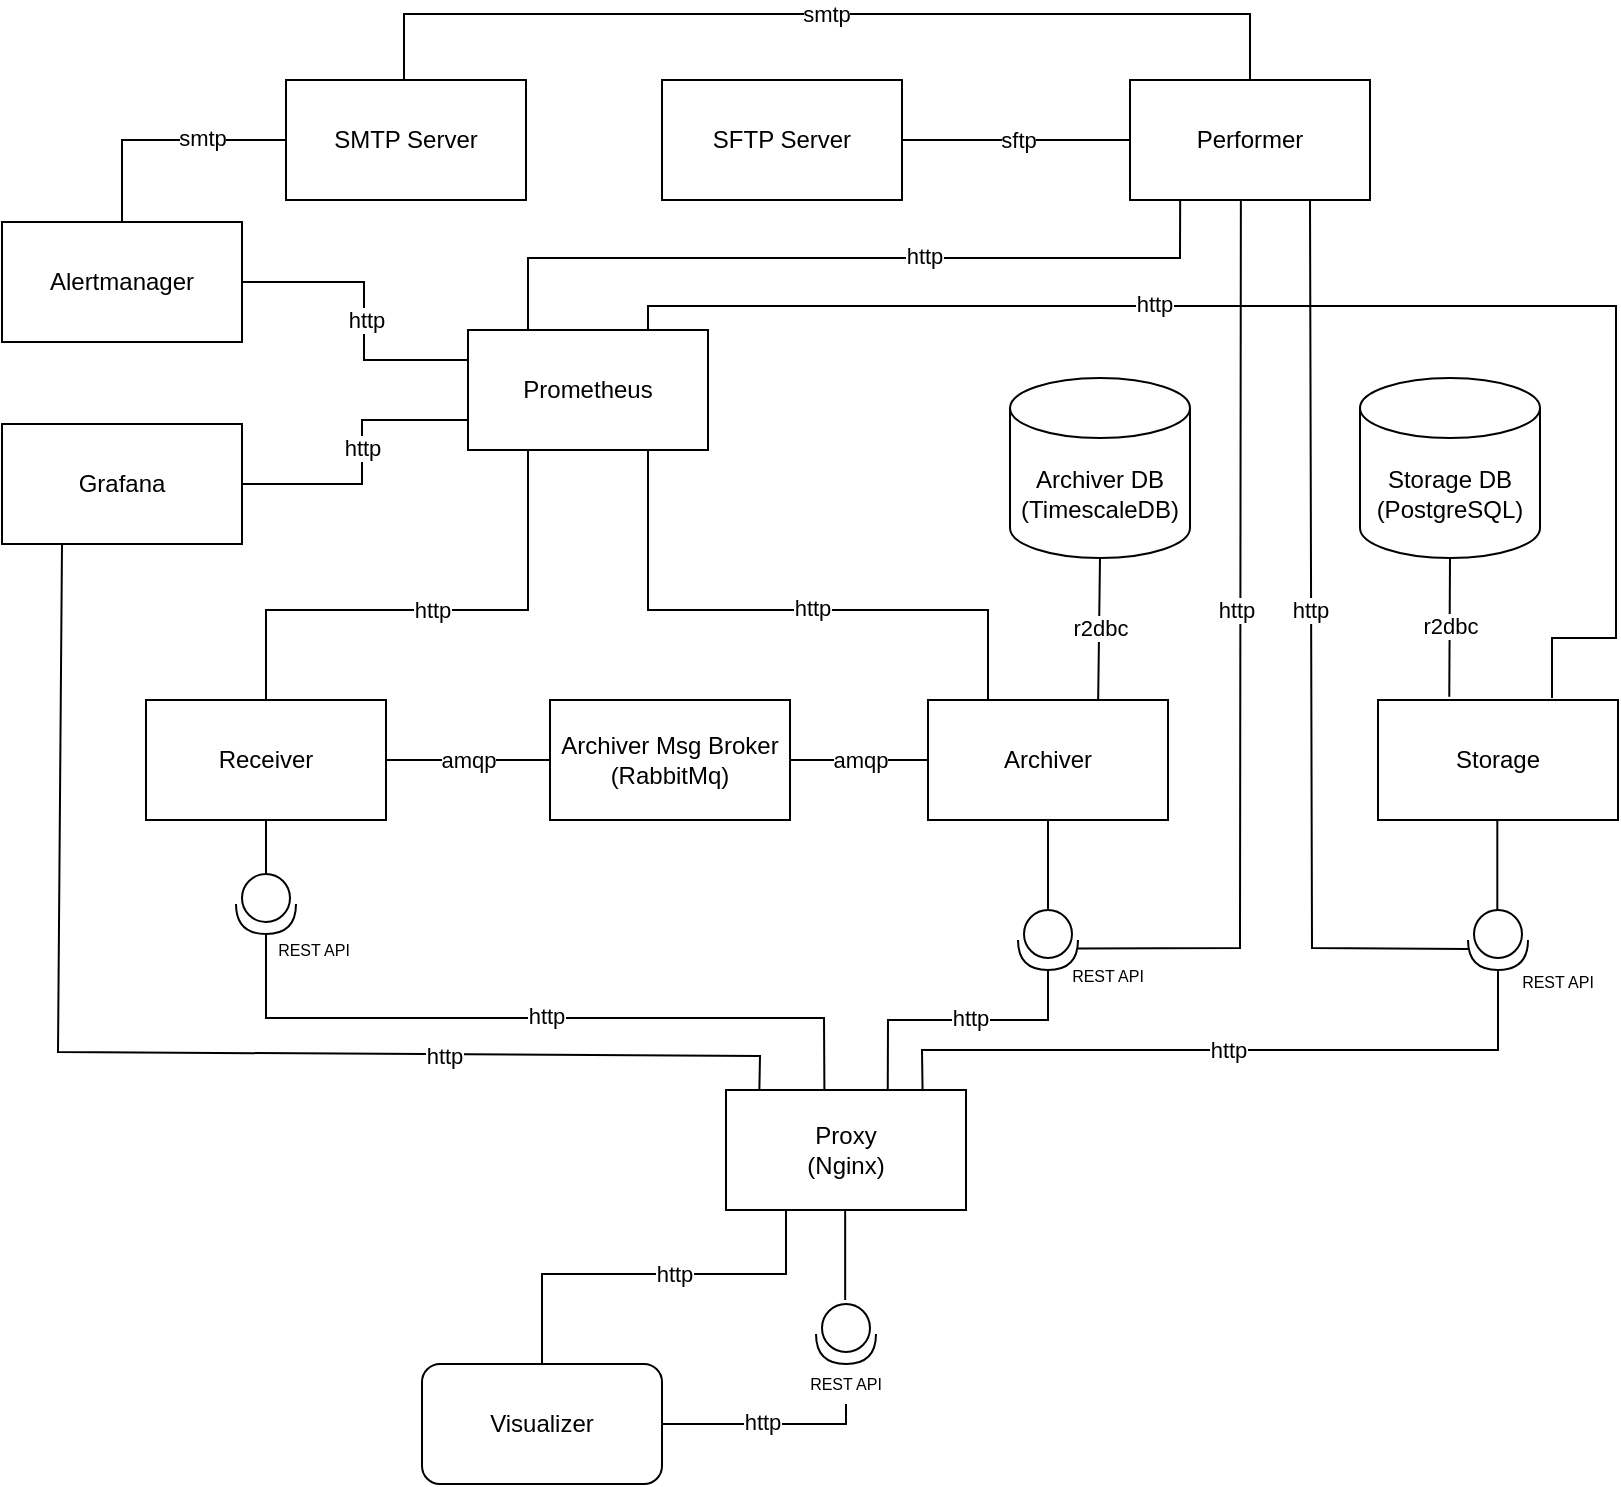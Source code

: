 <mxfile version="16.5.6" type="device"><diagram id="q4MyYRtbNlvQKskmFSps" name="Page-1"><mxGraphModel dx="246" dy="552" grid="0" gridSize="10" guides="1" tooltips="1" connect="1" arrows="1" fold="1" page="1" pageScale="1" pageWidth="827" pageHeight="1169" math="0" shadow="0"><root><mxCell id="0"/><mxCell id="1" parent="0"/><mxCell id="O1g8SDWtbVqmOm_J9jOW-1" value="Receiver&lt;br&gt;" style="rounded=0;whiteSpace=wrap;html=1;" parent="1" vertex="1"><mxGeometry x="82" y="457" width="120" height="60" as="geometry"/></mxCell><mxCell id="O1g8SDWtbVqmOm_J9jOW-2" value="Archiver" style="rounded=0;whiteSpace=wrap;html=1;" parent="1" vertex="1"><mxGeometry x="473" y="457" width="120" height="60" as="geometry"/></mxCell><mxCell id="O1g8SDWtbVqmOm_J9jOW-3" value="Prometheus" style="rounded=0;whiteSpace=wrap;html=1;" parent="1" vertex="1"><mxGeometry x="243" y="272" width="120" height="60" as="geometry"/></mxCell><mxCell id="O1g8SDWtbVqmOm_J9jOW-4" value="Grafana&lt;br&gt;" style="rounded=0;whiteSpace=wrap;html=1;" parent="1" vertex="1"><mxGeometry x="10" y="319" width="120" height="60" as="geometry"/></mxCell><mxCell id="O1g8SDWtbVqmOm_J9jOW-5" value="Archiver DB&lt;br&gt;(TimescaleDB)" style="shape=cylinder3;whiteSpace=wrap;html=1;boundedLbl=1;backgroundOutline=1;size=15;" parent="1" vertex="1"><mxGeometry x="514" y="296" width="90" height="90" as="geometry"/></mxCell><mxCell id="O1g8SDWtbVqmOm_J9jOW-6" value="Archiver Msg Broker&lt;br&gt;(RabbitMq)" style="rounded=0;whiteSpace=wrap;html=1;" parent="1" vertex="1"><mxGeometry x="284" y="457" width="120" height="60" as="geometry"/></mxCell><mxCell id="O1g8SDWtbVqmOm_J9jOW-14" value="amqp" style="endArrow=none;html=1;rounded=0;entryX=1;entryY=0.5;entryDx=0;entryDy=0;exitX=0;exitY=0.5;exitDx=0;exitDy=0;" parent="1" source="O1g8SDWtbVqmOm_J9jOW-6" target="O1g8SDWtbVqmOm_J9jOW-1" edge="1"><mxGeometry width="50" height="50" relative="1" as="geometry"><mxPoint x="253" y="462" as="sourcePoint"/><mxPoint x="303" y="412" as="targetPoint"/></mxGeometry></mxCell><mxCell id="O1g8SDWtbVqmOm_J9jOW-15" value="amqp&lt;br&gt;" style="endArrow=none;html=1;rounded=0;entryX=0;entryY=0.5;entryDx=0;entryDy=0;exitX=1;exitY=0.5;exitDx=0;exitDy=0;" parent="1" source="O1g8SDWtbVqmOm_J9jOW-6" target="O1g8SDWtbVqmOm_J9jOW-2" edge="1"><mxGeometry width="50" height="50" relative="1" as="geometry"><mxPoint x="253" y="462" as="sourcePoint"/><mxPoint x="303" y="412" as="targetPoint"/></mxGeometry></mxCell><mxCell id="O1g8SDWtbVqmOm_J9jOW-16" value="http&lt;br&gt;" style="endArrow=none;html=1;rounded=0;entryX=0.25;entryY=1;entryDx=0;entryDy=0;exitX=0.5;exitY=0;exitDx=0;exitDy=0;" parent="1" source="O1g8SDWtbVqmOm_J9jOW-1" target="O1g8SDWtbVqmOm_J9jOW-3" edge="1"><mxGeometry width="50" height="50" relative="1" as="geometry"><mxPoint x="253" y="462" as="sourcePoint"/><mxPoint x="303" y="412" as="targetPoint"/><Array as="points"><mxPoint x="142" y="412"/><mxPoint x="273" y="412"/></Array></mxGeometry></mxCell><mxCell id="O1g8SDWtbVqmOm_J9jOW-17" value="" style="endArrow=none;html=1;rounded=0;entryX=0.75;entryY=1;entryDx=0;entryDy=0;exitX=0.25;exitY=0;exitDx=0;exitDy=0;" parent="1" source="O1g8SDWtbVqmOm_J9jOW-2" target="O1g8SDWtbVqmOm_J9jOW-3" edge="1"><mxGeometry width="50" height="50" relative="1" as="geometry"><mxPoint x="503" y="452" as="sourcePoint"/><mxPoint x="303" y="412" as="targetPoint"/><Array as="points"><mxPoint x="503" y="412"/><mxPoint x="333" y="412"/></Array></mxGeometry></mxCell><mxCell id="O1g8SDWtbVqmOm_J9jOW-20" value="http" style="edgeLabel;html=1;align=center;verticalAlign=middle;resizable=0;points=[];" parent="O1g8SDWtbVqmOm_J9jOW-17" vertex="1" connectable="0"><mxGeometry x="-0.188" y="-1" relative="1" as="geometry"><mxPoint x="-13" as="offset"/></mxGeometry></mxCell><mxCell id="O1g8SDWtbVqmOm_J9jOW-18" value="http&lt;br&gt;" style="endArrow=none;html=1;rounded=0;exitX=1;exitY=0.5;exitDx=0;exitDy=0;entryX=0;entryY=0.75;entryDx=0;entryDy=0;" parent="1" source="O1g8SDWtbVqmOm_J9jOW-4" target="O1g8SDWtbVqmOm_J9jOW-3" edge="1"><mxGeometry x="0.076" width="50" height="50" relative="1" as="geometry"><mxPoint x="144" y="347" as="sourcePoint"/><mxPoint x="242" y="347" as="targetPoint"/><Array as="points"><mxPoint x="190" y="349"/><mxPoint x="190" y="317"/></Array><mxPoint as="offset"/></mxGeometry></mxCell><mxCell id="O1g8SDWtbVqmOm_J9jOW-19" value="r2dbc" style="endArrow=none;html=1;rounded=0;entryX=0.709;entryY=0.006;entryDx=0;entryDy=0;exitX=0.5;exitY=1;exitDx=0;exitDy=0;exitPerimeter=0;entryPerimeter=0;" parent="1" source="O1g8SDWtbVqmOm_J9jOW-5" target="O1g8SDWtbVqmOm_J9jOW-2" edge="1"><mxGeometry width="50" height="50" relative="1" as="geometry"><mxPoint x="558" y="382" as="sourcePoint"/><mxPoint x="343" y="412" as="targetPoint"/></mxGeometry></mxCell><mxCell id="O1g8SDWtbVqmOm_J9jOW-29" value="" style="shape=providedRequiredInterface;html=1;verticalLabelPosition=bottom;sketch=0;rotation=90;" parent="1" vertex="1"><mxGeometry x="127" y="544" width="30" height="30" as="geometry"/></mxCell><mxCell id="O1g8SDWtbVqmOm_J9jOW-30" value="" style="endArrow=none;html=1;rounded=0;entryX=0.5;entryY=1;entryDx=0;entryDy=0;exitX=0;exitY=0.5;exitDx=0;exitDy=0;exitPerimeter=0;" parent="1" source="O1g8SDWtbVqmOm_J9jOW-29" target="O1g8SDWtbVqmOm_J9jOW-1" edge="1"><mxGeometry width="50" height="50" relative="1" as="geometry"><mxPoint x="273" y="552" as="sourcePoint"/><mxPoint x="323" y="502" as="targetPoint"/></mxGeometry></mxCell><mxCell id="O1g8SDWtbVqmOm_J9jOW-32" value="" style="shape=providedRequiredInterface;html=1;verticalLabelPosition=bottom;sketch=0;rotation=90;" parent="1" vertex="1"><mxGeometry x="518" y="562" width="30" height="30" as="geometry"/></mxCell><mxCell id="O1g8SDWtbVqmOm_J9jOW-33" value="" style="endArrow=none;html=1;rounded=0;entryX=0.5;entryY=1;entryDx=0;entryDy=0;exitX=0;exitY=0.5;exitDx=0;exitDy=0;exitPerimeter=0;" parent="1" source="O1g8SDWtbVqmOm_J9jOW-32" target="O1g8SDWtbVqmOm_J9jOW-2" edge="1"><mxGeometry width="50" height="50" relative="1" as="geometry"><mxPoint x="273" y="542" as="sourcePoint"/><mxPoint x="323" y="492" as="targetPoint"/></mxGeometry></mxCell><mxCell id="O1g8SDWtbVqmOm_J9jOW-34" value="&lt;font style=&quot;font-size: 8px&quot;&gt;REST API&lt;/font&gt;" style="text;html=1;strokeColor=none;fillColor=none;align=center;verticalAlign=middle;whiteSpace=wrap;rounded=0;fontSize=9;" parent="1" vertex="1"><mxGeometry x="136" y="572" width="60" height="20" as="geometry"/></mxCell><mxCell id="O1g8SDWtbVqmOm_J9jOW-36" value="&lt;font style=&quot;font-size: 8px&quot;&gt;REST API&lt;/font&gt;" style="text;html=1;strokeColor=none;fillColor=none;align=center;verticalAlign=middle;whiteSpace=wrap;rounded=0;fontSize=9;" parent="1" vertex="1"><mxGeometry x="533" y="585" width="60" height="20" as="geometry"/></mxCell><mxCell id="78w0b9dnpDI5HIOCVDTg-1" value="Storage&lt;br&gt;" style="rounded=0;whiteSpace=wrap;html=1;" parent="1" vertex="1"><mxGeometry x="698" y="457" width="120" height="60" as="geometry"/></mxCell><mxCell id="78w0b9dnpDI5HIOCVDTg-2" value="" style="shape=providedRequiredInterface;html=1;verticalLabelPosition=bottom;sketch=0;rotation=90;" parent="1" vertex="1"><mxGeometry x="743" y="562" width="30" height="30" as="geometry"/></mxCell><mxCell id="78w0b9dnpDI5HIOCVDTg-3" value="&lt;font style=&quot;font-size: 8px&quot;&gt;REST API&lt;/font&gt;" style="text;html=1;strokeColor=none;fillColor=none;align=center;verticalAlign=middle;whiteSpace=wrap;rounded=0;fontSize=9;" parent="1" vertex="1"><mxGeometry x="758" y="588" width="60" height="20" as="geometry"/></mxCell><mxCell id="78w0b9dnpDI5HIOCVDTg-4" value="" style="endArrow=none;html=1;rounded=0;entryX=0.5;entryY=1;entryDx=0;entryDy=0;exitX=0;exitY=0.5;exitDx=0;exitDy=0;exitPerimeter=0;" parent="1" edge="1"><mxGeometry width="50" height="50" relative="1" as="geometry"><mxPoint x="757.66" y="562" as="sourcePoint"/><mxPoint x="757.66" y="517" as="targetPoint"/></mxGeometry></mxCell><mxCell id="78w0b9dnpDI5HIOCVDTg-5" value="Storage DB&lt;br&gt;(PostgreSQL)" style="shape=cylinder3;whiteSpace=wrap;html=1;boundedLbl=1;backgroundOutline=1;size=15;" parent="1" vertex="1"><mxGeometry x="689" y="296" width="90" height="90" as="geometry"/></mxCell><mxCell id="78w0b9dnpDI5HIOCVDTg-6" value="r2dbc" style="endArrow=none;html=1;rounded=0;entryX=0.297;entryY=-0.028;entryDx=0;entryDy=0;exitX=0.5;exitY=1;exitDx=0;exitDy=0;exitPerimeter=0;entryPerimeter=0;" parent="1" source="78w0b9dnpDI5HIOCVDTg-5" target="78w0b9dnpDI5HIOCVDTg-1" edge="1"><mxGeometry width="50" height="50" relative="1" as="geometry"><mxPoint x="757.66" y="381.64" as="sourcePoint"/><mxPoint x="757.74" y="457.0" as="targetPoint"/></mxGeometry></mxCell><mxCell id="78w0b9dnpDI5HIOCVDTg-7" value="" style="endArrow=none;html=1;rounded=0;entryX=0.75;entryY=0;entryDx=0;entryDy=0;" parent="1" target="O1g8SDWtbVqmOm_J9jOW-3" edge="1"><mxGeometry width="50" height="50" relative="1" as="geometry"><mxPoint x="785" y="456" as="sourcePoint"/><mxPoint x="423" y="336" as="targetPoint"/><Array as="points"><mxPoint x="785" y="426"/><mxPoint x="817" y="426"/><mxPoint x="817" y="330"/><mxPoint x="817" y="260"/><mxPoint x="333" y="260"/></Array></mxGeometry></mxCell><mxCell id="78w0b9dnpDI5HIOCVDTg-8" value="http" style="edgeLabel;html=1;align=center;verticalAlign=middle;resizable=0;points=[];" parent="78w0b9dnpDI5HIOCVDTg-7" vertex="1" connectable="0"><mxGeometry x="-0.188" y="-1" relative="1" as="geometry"><mxPoint x="-165" as="offset"/></mxGeometry></mxCell><mxCell id="78w0b9dnpDI5HIOCVDTg-9" value="Proxy&lt;br&gt;(Nginx)" style="rounded=0;whiteSpace=wrap;html=1;" parent="1" vertex="1"><mxGeometry x="372" y="652" width="120" height="60" as="geometry"/></mxCell><mxCell id="78w0b9dnpDI5HIOCVDTg-13" value="" style="shape=providedRequiredInterface;html=1;verticalLabelPosition=bottom;sketch=0;rotation=90;" parent="1" vertex="1"><mxGeometry x="417" y="759" width="30" height="30" as="geometry"/></mxCell><mxCell id="78w0b9dnpDI5HIOCVDTg-14" value="&lt;font style=&quot;font-size: 8px&quot;&gt;REST API&lt;/font&gt;" style="text;html=1;strokeColor=none;fillColor=none;align=center;verticalAlign=middle;whiteSpace=wrap;rounded=0;fontSize=9;" parent="1" vertex="1"><mxGeometry x="402" y="789" width="60" height="20" as="geometry"/></mxCell><mxCell id="78w0b9dnpDI5HIOCVDTg-16" value="" style="endArrow=none;html=1;rounded=0;entryX=0.5;entryY=1;entryDx=0;entryDy=0;exitX=0;exitY=0.5;exitDx=0;exitDy=0;exitPerimeter=0;" parent="1" edge="1"><mxGeometry width="50" height="50" relative="1" as="geometry"><mxPoint x="431.58" y="757" as="sourcePoint"/><mxPoint x="431.58" y="712" as="targetPoint"/></mxGeometry></mxCell><mxCell id="78w0b9dnpDI5HIOCVDTg-17" value="" style="endArrow=none;html=1;rounded=0;entryX=0.25;entryY=1;entryDx=0;entryDy=0;exitX=0.139;exitY=0;exitDx=0;exitDy=0;exitPerimeter=0;" parent="1" source="78w0b9dnpDI5HIOCVDTg-9" target="O1g8SDWtbVqmOm_J9jOW-4" edge="1"><mxGeometry width="50" height="50" relative="1" as="geometry"><mxPoint x="374" y="635" as="sourcePoint"/><mxPoint x="61" y="384" as="targetPoint"/><Array as="points"><mxPoint x="389" y="635"/><mxPoint x="38" y="633"/></Array></mxGeometry></mxCell><mxCell id="78w0b9dnpDI5HIOCVDTg-19" value="" style="endArrow=none;html=1;rounded=0;exitX=0.674;exitY=0;exitDx=0;exitDy=0;exitPerimeter=0;" parent="1" source="78w0b9dnpDI5HIOCVDTg-9" edge="1"><mxGeometry width="50" height="50" relative="1" as="geometry"><mxPoint x="423" y="591" as="sourcePoint"/><mxPoint x="533" y="592" as="targetPoint"/><Array as="points"><mxPoint x="453" y="617"/><mxPoint x="533" y="617"/></Array></mxGeometry></mxCell><mxCell id="78w0b9dnpDI5HIOCVDTg-20" value="" style="endArrow=none;html=1;rounded=0;exitX=1;exitY=0.5;exitDx=0;exitDy=0;exitPerimeter=0;entryX=0.41;entryY=0;entryDx=0;entryDy=0;entryPerimeter=0;" parent="1" source="O1g8SDWtbVqmOm_J9jOW-29" target="78w0b9dnpDI5HIOCVDTg-9" edge="1"><mxGeometry width="50" height="50" relative="1" as="geometry"><mxPoint x="423" y="591" as="sourcePoint"/><mxPoint x="473" y="541" as="targetPoint"/><Array as="points"><mxPoint x="142" y="616"/><mxPoint x="421" y="616"/></Array></mxGeometry></mxCell><mxCell id="78w0b9dnpDI5HIOCVDTg-21" value="" style="endArrow=none;html=1;rounded=0;exitX=0.819;exitY=0;exitDx=0;exitDy=0;exitPerimeter=0;entryX=1;entryY=0.5;entryDx=0;entryDy=0;entryPerimeter=0;" parent="1" source="78w0b9dnpDI5HIOCVDTg-9" target="78w0b9dnpDI5HIOCVDTg-2" edge="1"><mxGeometry width="50" height="50" relative="1" as="geometry"><mxPoint x="423" y="591" as="sourcePoint"/><mxPoint x="758" y="615" as="targetPoint"/><Array as="points"><mxPoint x="470" y="632"/><mxPoint x="758" y="632"/></Array></mxGeometry></mxCell><mxCell id="78w0b9dnpDI5HIOCVDTg-22" value="http" style="edgeLabel;html=1;align=center;verticalAlign=middle;resizable=0;points=[];" parent="1" vertex="1" connectable="0"><mxGeometry x="231.0" y="635" as="geometry"/></mxCell><mxCell id="78w0b9dnpDI5HIOCVDTg-24" value="http" style="edgeLabel;html=1;align=center;verticalAlign=middle;resizable=0;points=[];" parent="1" vertex="1" connectable="0"><mxGeometry x="234.0" y="638" as="geometry"><mxPoint x="48" y="-23" as="offset"/></mxGeometry></mxCell><mxCell id="78w0b9dnpDI5HIOCVDTg-25" value="http" style="edgeLabel;html=1;align=center;verticalAlign=middle;resizable=0;points=[];" parent="1" vertex="1" connectable="0"><mxGeometry x="623.0" y="632" as="geometry"/></mxCell><mxCell id="78w0b9dnpDI5HIOCVDTg-26" value="http" style="edgeLabel;html=1;align=center;verticalAlign=middle;resizable=0;points=[];" parent="1" vertex="1" connectable="0"><mxGeometry x="494.0" y="616" as="geometry"/></mxCell><mxCell id="Tt6cg2ZCRKMuCQeW831b-1" value="Performer" style="rounded=0;whiteSpace=wrap;html=1;" parent="1" vertex="1"><mxGeometry x="574" y="147" width="120" height="60" as="geometry"/></mxCell><mxCell id="Tt6cg2ZCRKMuCQeW831b-2" value="SFTP Server" style="rounded=0;whiteSpace=wrap;html=1;" parent="1" vertex="1"><mxGeometry x="340" y="147" width="120" height="60" as="geometry"/></mxCell><mxCell id="Tt6cg2ZCRKMuCQeW831b-3" value="" style="endArrow=none;html=1;rounded=0;exitX=0.64;exitY=0;exitDx=0;exitDy=0;exitPerimeter=0;entryX=0.462;entryY=0.994;entryDx=0;entryDy=0;entryPerimeter=0;" parent="1" source="O1g8SDWtbVqmOm_J9jOW-32" target="Tt6cg2ZCRKMuCQeW831b-1" edge="1"><mxGeometry width="50" height="50" relative="1" as="geometry"><mxPoint x="609" y="474" as="sourcePoint"/><mxPoint x="629" y="208" as="targetPoint"/><Array as="points"><mxPoint x="629" y="581"/><mxPoint x="629" y="575"/></Array></mxGeometry></mxCell><mxCell id="Tt6cg2ZCRKMuCQeW831b-4" value="" style="endArrow=none;html=1;rounded=0;exitX=0.648;exitY=0.996;exitDx=0;exitDy=0;exitPerimeter=0;entryX=0.75;entryY=1;entryDx=0;entryDy=0;" parent="1" source="78w0b9dnpDI5HIOCVDTg-2" target="Tt6cg2ZCRKMuCQeW831b-1" edge="1"><mxGeometry width="50" height="50" relative="1" as="geometry"><mxPoint x="740" y="575" as="sourcePoint"/><mxPoint x="665" y="218" as="targetPoint"/><Array as="points"><mxPoint x="665" y="581"/></Array></mxGeometry></mxCell><mxCell id="Tt6cg2ZCRKMuCQeW831b-5" value="http" style="edgeLabel;html=1;align=center;verticalAlign=middle;resizable=0;points=[];" parent="1" vertex="1" connectable="0"><mxGeometry x="627.0" y="412.0" as="geometry"/></mxCell><mxCell id="Tt6cg2ZCRKMuCQeW831b-6" value="http" style="edgeLabel;html=1;align=center;verticalAlign=middle;resizable=0;points=[];" parent="1" vertex="1" connectable="0"><mxGeometry x="664.0" y="412.0" as="geometry"/></mxCell><mxCell id="Tt6cg2ZCRKMuCQeW831b-7" value="" style="endArrow=none;html=1;rounded=0;exitX=0.25;exitY=0;exitDx=0;exitDy=0;entryX=0.209;entryY=0.996;entryDx=0;entryDy=0;entryPerimeter=0;" parent="1" source="O1g8SDWtbVqmOm_J9jOW-3" target="Tt6cg2ZCRKMuCQeW831b-1" edge="1"><mxGeometry width="50" height="50" relative="1" as="geometry"><mxPoint x="425" y="389" as="sourcePoint"/><mxPoint x="599" y="208" as="targetPoint"/><Array as="points"><mxPoint x="273" y="236"/><mxPoint x="518" y="236"/><mxPoint x="599" y="236"/></Array></mxGeometry></mxCell><mxCell id="Tt6cg2ZCRKMuCQeW831b-8" value="" style="endArrow=none;html=1;rounded=0;exitX=1;exitY=0.5;exitDx=0;exitDy=0;entryX=0;entryY=0.5;entryDx=0;entryDy=0;" parent="1" source="Tt6cg2ZCRKMuCQeW831b-2" target="Tt6cg2ZCRKMuCQeW831b-1" edge="1"><mxGeometry width="50" height="50" relative="1" as="geometry"><mxPoint x="572" y="272" as="sourcePoint"/><mxPoint x="622" y="222" as="targetPoint"/></mxGeometry></mxCell><mxCell id="Tt6cg2ZCRKMuCQeW831b-9" value="http" style="edgeLabel;html=1;align=center;verticalAlign=middle;resizable=0;points=[];" parent="1" vertex="1" connectable="0"><mxGeometry x="652.0" y="419.0" as="geometry"><mxPoint x="-181" y="-184" as="offset"/></mxGeometry></mxCell><mxCell id="Tt6cg2ZCRKMuCQeW831b-10" value="sftp" style="edgeLabel;html=1;align=center;verticalAlign=middle;resizable=0;points=[];" parent="1" vertex="1" connectable="0"><mxGeometry x="518.0" y="177.0" as="geometry"/></mxCell><mxCell id="5tpoPOeg3teXWcjxgs0v-1" value="SMTP Server" style="rounded=0;whiteSpace=wrap;html=1;" parent="1" vertex="1"><mxGeometry x="152" y="147" width="120" height="60" as="geometry"/></mxCell><mxCell id="5tpoPOeg3teXWcjxgs0v-2" value="Alertmanager" style="rounded=0;whiteSpace=wrap;html=1;" parent="1" vertex="1"><mxGeometry x="10" y="218" width="120" height="60" as="geometry"/></mxCell><mxCell id="5tpoPOeg3teXWcjxgs0v-4" value="http&lt;br&gt;" style="endArrow=none;html=1;rounded=0;exitX=1;exitY=0.5;exitDx=0;exitDy=0;entryX=0;entryY=0.25;entryDx=0;entryDy=0;" parent="1" source="5tpoPOeg3teXWcjxgs0v-2" target="O1g8SDWtbVqmOm_J9jOW-3" edge="1"><mxGeometry x="0.053" y="1" width="50" height="50" relative="1" as="geometry"><mxPoint x="140" y="281" as="sourcePoint"/><mxPoint x="253" y="249" as="targetPoint"/><Array as="points"><mxPoint x="191" y="248"/><mxPoint x="191" y="287"/></Array><mxPoint as="offset"/></mxGeometry></mxCell><mxCell id="5tpoPOeg3teXWcjxgs0v-5" value="smtp" style="endArrow=none;html=1;rounded=0;exitX=0.5;exitY=0;exitDx=0;exitDy=0;entryX=0;entryY=0.5;entryDx=0;entryDy=0;" parent="1" source="5tpoPOeg3teXWcjxgs0v-2" target="5tpoPOeg3teXWcjxgs0v-1" edge="1"><mxGeometry x="0.319" y="1" width="50" height="50" relative="1" as="geometry"><mxPoint x="140" y="258" as="sourcePoint"/><mxPoint x="253" y="297" as="targetPoint"/><Array as="points"><mxPoint x="70" y="177"/></Array><mxPoint as="offset"/></mxGeometry></mxCell><mxCell id="5tpoPOeg3teXWcjxgs0v-8" value="http&lt;br&gt;" style="endArrow=none;html=1;rounded=0;exitX=1;exitY=0.5;exitDx=0;exitDy=0;entryX=0.5;entryY=1;entryDx=0;entryDy=0;" parent="1" source="5tpoPOeg3teXWcjxgs0v-9" target="78w0b9dnpDI5HIOCVDTg-14" edge="1"><mxGeometry x="-0.02" y="1" width="50" height="50" relative="1" as="geometry"><mxPoint x="367" y="845" as="sourcePoint"/><mxPoint x="480" y="813" as="targetPoint"/><Array as="points"><mxPoint x="432" y="819"/></Array><mxPoint as="offset"/></mxGeometry></mxCell><mxCell id="5tpoPOeg3teXWcjxgs0v-9" value="Visualizer" style="rounded=1;whiteSpace=wrap;html=1;" parent="1" vertex="1"><mxGeometry x="220" y="789" width="120" height="60" as="geometry"/></mxCell><mxCell id="5tpoPOeg3teXWcjxgs0v-10" value="http&lt;br&gt;" style="endArrow=none;html=1;rounded=0;exitX=0.5;exitY=0;exitDx=0;exitDy=0;entryX=0.25;entryY=1;entryDx=0;entryDy=0;" parent="1" source="5tpoPOeg3teXWcjxgs0v-9" target="78w0b9dnpDI5HIOCVDTg-9" edge="1"><mxGeometry x="0.116" width="50" height="50" relative="1" as="geometry"><mxPoint x="350" y="856" as="sourcePoint"/><mxPoint x="442" y="819" as="targetPoint"/><Array as="points"><mxPoint x="280" y="766"/><mxPoint x="280" y="744"/><mxPoint x="343" y="744"/><mxPoint x="402" y="744"/></Array><mxPoint as="offset"/></mxGeometry></mxCell><mxCell id="txfHdBKMnC7G3DdRgFLA-1" value="smtp" style="endArrow=none;html=1;rounded=0;exitX=0.5;exitY=0;exitDx=0;exitDy=0;entryX=0.5;entryY=0;entryDx=0;entryDy=0;" edge="1" parent="1" target="Tt6cg2ZCRKMuCQeW831b-1"><mxGeometry x="-0.002" width="50" height="50" relative="1" as="geometry"><mxPoint x="211" y="147" as="sourcePoint"/><mxPoint x="627" y="106" as="targetPoint"/><Array as="points"><mxPoint x="211" y="114"/><mxPoint x="422" y="114"/><mxPoint x="634" y="114"/></Array><mxPoint as="offset"/></mxGeometry></mxCell></root></mxGraphModel></diagram></mxfile>